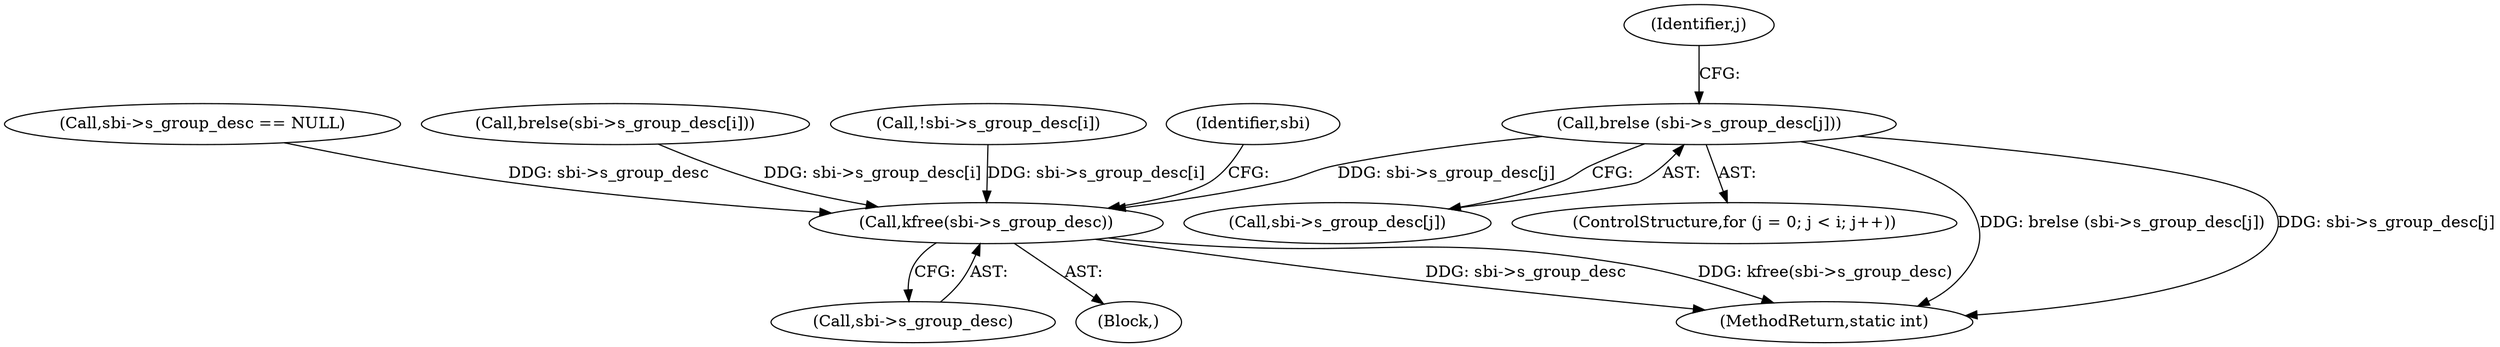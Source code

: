 digraph "0_linux_be0726d33cb8f411945884664924bed3cb8c70ee_0@array" {
"1001038" [label="(Call,brelse (sbi->s_group_desc[j]))"];
"1001356" [label="(Call,kfree(sbi->s_group_desc))"];
"1000956" [label="(Call,sbi->s_group_desc == NULL)"];
"1001029" [label="(ControlStructure,for (j = 0; j < i; j++))"];
"1001382" [label="(MethodReturn,static int)"];
"1001038" [label="(Call,brelse (sbi->s_group_desc[j]))"];
"1001357" [label="(Call,sbi->s_group_desc)"];
"1000113" [label="(Block,)"];
"1001349" [label="(Call,brelse(sbi->s_group_desc[i]))"];
"1001356" [label="(Call,kfree(sbi->s_group_desc))"];
"1001022" [label="(Call,!sbi->s_group_desc[i])"];
"1001362" [label="(Identifier,sbi)"];
"1001039" [label="(Call,sbi->s_group_desc[j])"];
"1001037" [label="(Identifier,j)"];
"1001038" -> "1001029"  [label="AST: "];
"1001038" -> "1001039"  [label="CFG: "];
"1001039" -> "1001038"  [label="AST: "];
"1001037" -> "1001038"  [label="CFG: "];
"1001038" -> "1001382"  [label="DDG: brelse (sbi->s_group_desc[j])"];
"1001038" -> "1001382"  [label="DDG: sbi->s_group_desc[j]"];
"1001038" -> "1001356"  [label="DDG: sbi->s_group_desc[j]"];
"1001356" -> "1000113"  [label="AST: "];
"1001356" -> "1001357"  [label="CFG: "];
"1001357" -> "1001356"  [label="AST: "];
"1001362" -> "1001356"  [label="CFG: "];
"1001356" -> "1001382"  [label="DDG: sbi->s_group_desc"];
"1001356" -> "1001382"  [label="DDG: kfree(sbi->s_group_desc)"];
"1001349" -> "1001356"  [label="DDG: sbi->s_group_desc[i]"];
"1000956" -> "1001356"  [label="DDG: sbi->s_group_desc"];
"1001022" -> "1001356"  [label="DDG: sbi->s_group_desc[i]"];
}

